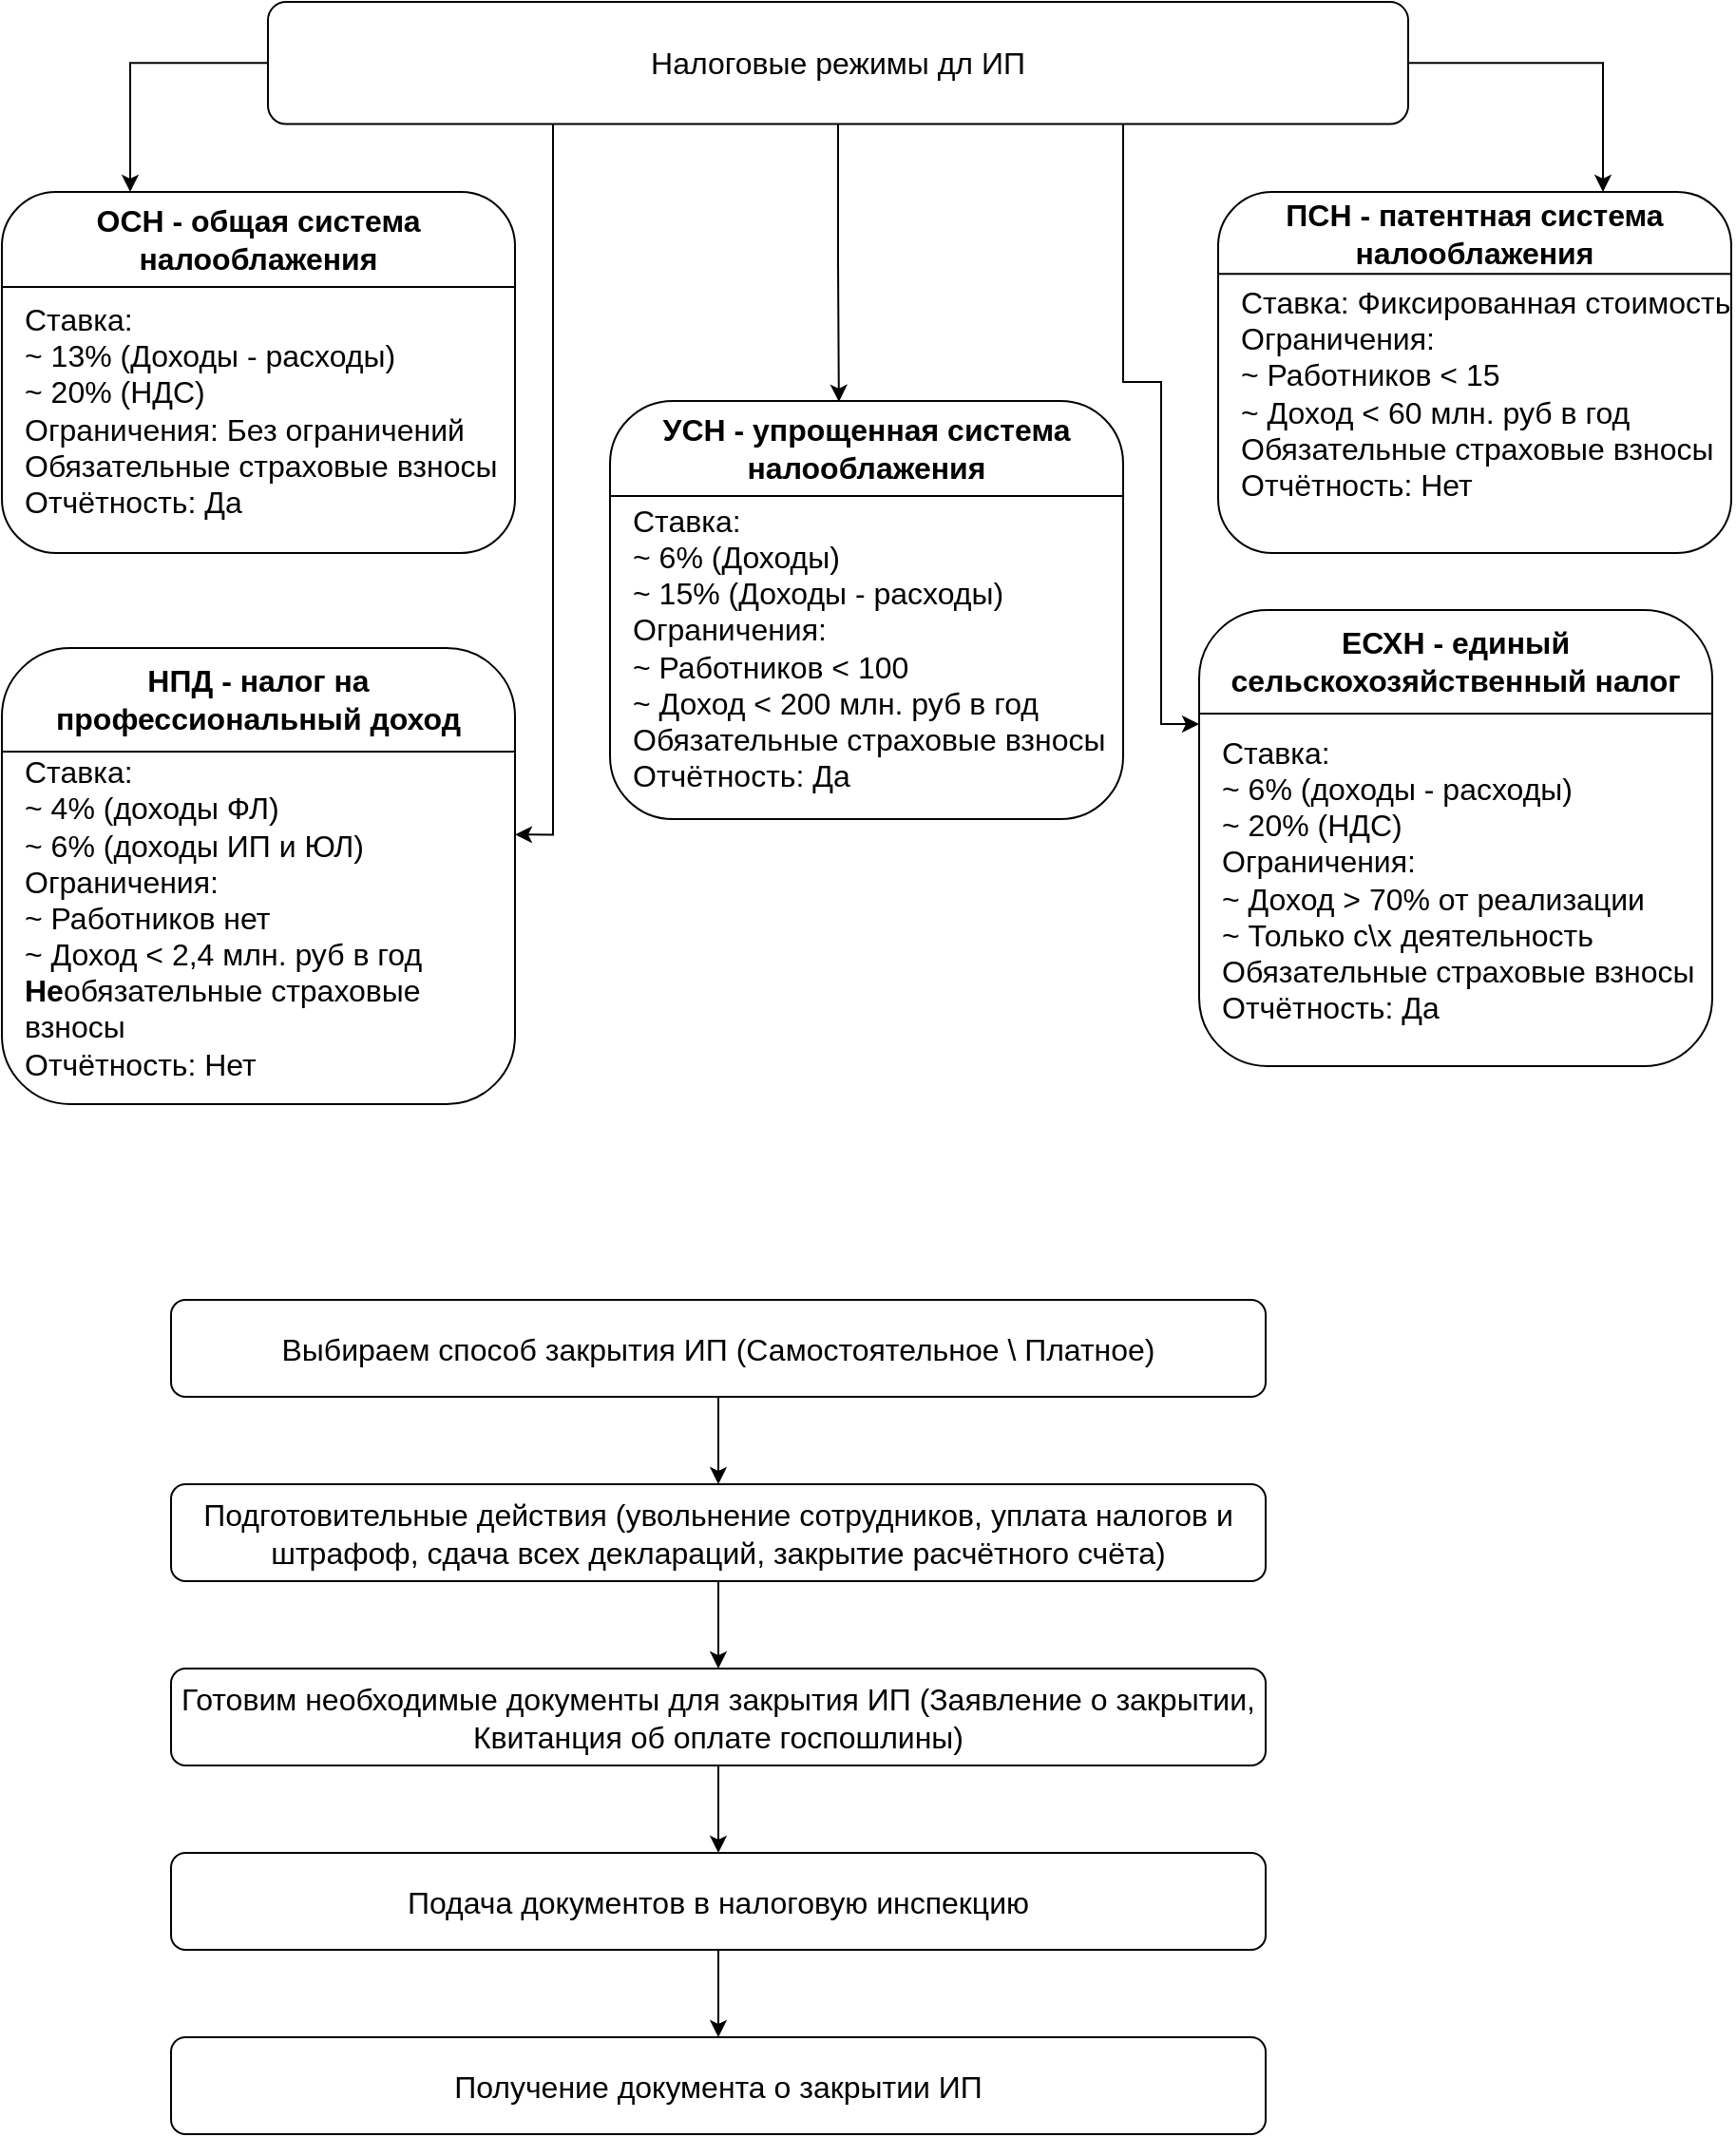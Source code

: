 <mxfile version="16.0.2" type="device"><diagram id="vuCxwt6rT3dU4uPA5Inp" name="Страница 1"><mxGraphModel dx="918" dy="571" grid="0" gridSize="10" guides="1" tooltips="1" connect="1" arrows="1" fold="1" page="1" pageScale="1" pageWidth="827" pageHeight="1169" math="0" shadow="0"><root><mxCell id="0"/><mxCell id="1" parent="0"/><mxCell id="ot5ck7Mv65FL7pvHA12u-3" value="" style="group" vertex="1" connectable="0" parent="1"><mxGeometry x="220" y="20" width="600" height="64.29" as="geometry"/></mxCell><mxCell id="ot5ck7Mv65FL7pvHA12u-1" value="" style="rounded=1;whiteSpace=wrap;html=1;" vertex="1" parent="ot5ck7Mv65FL7pvHA12u-3"><mxGeometry width="600" height="64.29" as="geometry"/></mxCell><mxCell id="ot5ck7Mv65FL7pvHA12u-2" value="Налоговые режимы дл ИП" style="text;html=1;strokeColor=none;fillColor=none;align=center;verticalAlign=middle;whiteSpace=wrap;rounded=0;fontSize=16;fontStyle=0" vertex="1" parent="ot5ck7Mv65FL7pvHA12u-3"><mxGeometry width="600" height="64.29" as="geometry"/></mxCell><mxCell id="ot5ck7Mv65FL7pvHA12u-4" value="" style="rounded=1;whiteSpace=wrap;html=1;fontSize=16;" vertex="1" parent="1"><mxGeometry x="80" y="120" width="270" height="190" as="geometry"/></mxCell><mxCell id="ot5ck7Mv65FL7pvHA12u-5" value="ОСН - общая система налооблажения" style="text;html=1;strokeColor=none;fillColor=none;align=center;verticalAlign=middle;whiteSpace=wrap;rounded=0;fontSize=16;fontStyle=1" vertex="1" parent="1"><mxGeometry x="80" y="120" width="270" height="50" as="geometry"/></mxCell><mxCell id="ot5ck7Mv65FL7pvHA12u-6" value="" style="endArrow=none;html=1;rounded=0;fontSize=16;exitX=0;exitY=1;exitDx=0;exitDy=0;entryX=1;entryY=1;entryDx=0;entryDy=0;" edge="1" parent="1" source="ot5ck7Mv65FL7pvHA12u-5" target="ot5ck7Mv65FL7pvHA12u-5"><mxGeometry width="50" height="50" relative="1" as="geometry"><mxPoint x="130" y="360" as="sourcePoint"/><mxPoint x="180" y="310" as="targetPoint"/></mxGeometry></mxCell><mxCell id="ot5ck7Mv65FL7pvHA12u-7" value="Ставка:&lt;br&gt;~ 13% (Доходы - расходы)&lt;br&gt;~ 20% (НДС)&lt;br&gt;Ограничения: Без ограничений&lt;br&gt;Обязательные страховые взносы&lt;br&gt;Отчётность: Да" style="text;html=1;strokeColor=none;fillColor=none;align=left;verticalAlign=middle;whiteSpace=wrap;rounded=0;fontSize=16;" vertex="1" parent="1"><mxGeometry x="90" y="170" width="260" height="130" as="geometry"/></mxCell><mxCell id="ot5ck7Mv65FL7pvHA12u-12" value="" style="group;fontStyle=1" vertex="1" connectable="0" parent="1"><mxGeometry x="400" y="230" width="270" height="220" as="geometry"/></mxCell><mxCell id="ot5ck7Mv65FL7pvHA12u-8" value="" style="rounded=1;whiteSpace=wrap;html=1;fontSize=16;" vertex="1" parent="ot5ck7Mv65FL7pvHA12u-12"><mxGeometry width="270" height="220" as="geometry"/></mxCell><mxCell id="ot5ck7Mv65FL7pvHA12u-9" value="УСН - упрощенная система налооблажения" style="text;html=1;strokeColor=none;fillColor=none;align=center;verticalAlign=middle;whiteSpace=wrap;rounded=0;fontSize=16;fontStyle=1" vertex="1" parent="ot5ck7Mv65FL7pvHA12u-12"><mxGeometry width="270" height="50" as="geometry"/></mxCell><mxCell id="ot5ck7Mv65FL7pvHA12u-10" value="" style="endArrow=none;html=1;rounded=0;fontSize=16;exitX=0;exitY=1;exitDx=0;exitDy=0;entryX=1;entryY=1;entryDx=0;entryDy=0;" edge="1" source="ot5ck7Mv65FL7pvHA12u-9" target="ot5ck7Mv65FL7pvHA12u-9" parent="ot5ck7Mv65FL7pvHA12u-12"><mxGeometry width="50" height="50" relative="1" as="geometry"><mxPoint x="50" y="240" as="sourcePoint"/><mxPoint x="100" y="190" as="targetPoint"/></mxGeometry></mxCell><mxCell id="ot5ck7Mv65FL7pvHA12u-11" value="Ставка:&lt;br&gt;~ 6% (Доходы)&lt;br&gt;~ 15% (Доходы - расходы)&lt;br&gt;Ограничения:&lt;br&gt;~ Работников &amp;lt; 100&lt;br&gt;~ Доход &amp;lt; 200 млн. руб в год&lt;br&gt;Обязательные страховые взносы&lt;br&gt;Отчётность: Да" style="text;html=1;strokeColor=none;fillColor=none;align=left;verticalAlign=middle;whiteSpace=wrap;rounded=0;fontSize=16;" vertex="1" parent="ot5ck7Mv65FL7pvHA12u-12"><mxGeometry x="10" y="50" width="260" height="160" as="geometry"/></mxCell><mxCell id="ot5ck7Mv65FL7pvHA12u-14" value="" style="group;fontStyle=0" vertex="1" connectable="0" parent="1"><mxGeometry x="720" y="120" width="270" height="190" as="geometry"/></mxCell><mxCell id="ot5ck7Mv65FL7pvHA12u-15" value="" style="rounded=1;whiteSpace=wrap;html=1;fontSize=16;" vertex="1" parent="ot5ck7Mv65FL7pvHA12u-14"><mxGeometry width="270" height="190" as="geometry"/></mxCell><mxCell id="ot5ck7Mv65FL7pvHA12u-16" value="ПСН - патентная система налооблажения" style="text;html=1;strokeColor=none;fillColor=none;align=center;verticalAlign=middle;whiteSpace=wrap;rounded=0;fontSize=16;fontStyle=1" vertex="1" parent="ot5ck7Mv65FL7pvHA12u-14"><mxGeometry width="270" height="43.182" as="geometry"/></mxCell><mxCell id="ot5ck7Mv65FL7pvHA12u-17" value="" style="endArrow=none;html=1;rounded=0;fontSize=16;exitX=0;exitY=1;exitDx=0;exitDy=0;entryX=1;entryY=1;entryDx=0;entryDy=0;" edge="1" parent="ot5ck7Mv65FL7pvHA12u-14" source="ot5ck7Mv65FL7pvHA12u-16" target="ot5ck7Mv65FL7pvHA12u-16"><mxGeometry width="50" height="50" relative="1" as="geometry"><mxPoint x="50" y="207.273" as="sourcePoint"/><mxPoint x="100" y="164.091" as="targetPoint"/></mxGeometry></mxCell><mxCell id="ot5ck7Mv65FL7pvHA12u-18" value="Ставка: Фиксированная стоимость&lt;br&gt;Ограничения:&lt;br&gt;~ Работников &amp;lt; 15&lt;br&gt;~ Доход &amp;lt; 60 млн. руб в год&lt;br&gt;Обязательные страховые взносы&lt;br&gt;Отчётность: Нет" style="text;html=1;strokeColor=none;fillColor=none;align=left;verticalAlign=middle;whiteSpace=wrap;rounded=0;fontSize=16;" vertex="1" parent="ot5ck7Mv65FL7pvHA12u-14"><mxGeometry x="10" y="50.002" width="260" height="112.273" as="geometry"/></mxCell><mxCell id="ot5ck7Mv65FL7pvHA12u-24" value="" style="group" vertex="1" connectable="0" parent="1"><mxGeometry x="80" y="360" width="270" height="240" as="geometry"/></mxCell><mxCell id="ot5ck7Mv65FL7pvHA12u-25" value="" style="rounded=1;whiteSpace=wrap;html=1;fontSize=16;" vertex="1" parent="ot5ck7Mv65FL7pvHA12u-24"><mxGeometry width="270" height="240" as="geometry"/></mxCell><mxCell id="ot5ck7Mv65FL7pvHA12u-26" value="НПД - налог на &lt;br&gt;профессиональный доход" style="text;html=1;strokeColor=none;fillColor=none;align=center;verticalAlign=middle;whiteSpace=wrap;rounded=0;fontSize=16;fontStyle=1" vertex="1" parent="ot5ck7Mv65FL7pvHA12u-24"><mxGeometry width="270" height="54.545" as="geometry"/></mxCell><mxCell id="ot5ck7Mv65FL7pvHA12u-27" value="" style="endArrow=none;html=1;rounded=0;fontSize=16;exitX=0;exitY=1;exitDx=0;exitDy=0;entryX=1;entryY=1;entryDx=0;entryDy=0;" edge="1" parent="ot5ck7Mv65FL7pvHA12u-24" source="ot5ck7Mv65FL7pvHA12u-26" target="ot5ck7Mv65FL7pvHA12u-26"><mxGeometry width="50" height="50" relative="1" as="geometry"><mxPoint x="50" y="261.818" as="sourcePoint"/><mxPoint x="100" y="207.273" as="targetPoint"/></mxGeometry></mxCell><mxCell id="ot5ck7Mv65FL7pvHA12u-28" value="Ставка:&lt;br&gt;~ 4% (доходы ФЛ)&lt;br&gt;~ 6% (доходы ИП и ЮЛ)&lt;br&gt;Ограничения:&lt;br&gt;~ Работников нет&lt;br&gt;~ Доход &amp;lt; 2,4 млн. руб в год&lt;br&gt;&lt;b&gt;Не&lt;/b&gt;обязательные страховые взносы&lt;br&gt;Отчётность: Нет" style="text;html=1;strokeColor=none;fillColor=none;align=left;verticalAlign=middle;whiteSpace=wrap;rounded=0;fontSize=16;" vertex="1" parent="ot5ck7Mv65FL7pvHA12u-24"><mxGeometry x="10" y="54.545" width="260" height="174.545" as="geometry"/></mxCell><mxCell id="ot5ck7Mv65FL7pvHA12u-29" value="" style="group" vertex="1" connectable="0" parent="1"><mxGeometry x="710" y="340" width="270" height="240" as="geometry"/></mxCell><mxCell id="ot5ck7Mv65FL7pvHA12u-30" value="" style="rounded=1;whiteSpace=wrap;html=1;fontSize=16;" vertex="1" parent="ot5ck7Mv65FL7pvHA12u-29"><mxGeometry width="270" height="240" as="geometry"/></mxCell><mxCell id="ot5ck7Mv65FL7pvHA12u-31" value="ЕСХН - единый сельскохозяйственный налог" style="text;html=1;strokeColor=none;fillColor=none;align=center;verticalAlign=middle;whiteSpace=wrap;rounded=0;fontSize=16;fontStyle=1" vertex="1" parent="ot5ck7Mv65FL7pvHA12u-29"><mxGeometry width="270" height="54.545" as="geometry"/></mxCell><mxCell id="ot5ck7Mv65FL7pvHA12u-32" value="" style="endArrow=none;html=1;rounded=0;fontSize=16;exitX=0;exitY=1;exitDx=0;exitDy=0;entryX=1;entryY=1;entryDx=0;entryDy=0;" edge="1" parent="ot5ck7Mv65FL7pvHA12u-29" source="ot5ck7Mv65FL7pvHA12u-31" target="ot5ck7Mv65FL7pvHA12u-31"><mxGeometry width="50" height="50" relative="1" as="geometry"><mxPoint x="50" y="261.818" as="sourcePoint"/><mxPoint x="100" y="207.273" as="targetPoint"/></mxGeometry></mxCell><mxCell id="ot5ck7Mv65FL7pvHA12u-33" value="Ставка:&lt;br&gt;~ 6% (доходы - расходы)&lt;br&gt;~ 20% (НДС)&lt;br&gt;Ограничения:&lt;br&gt;~ Доход &amp;gt; 70% от реализации&lt;br&gt;~ Только с\х деятельность&lt;br&gt;Обязательные страховые взносы&lt;br&gt;Отчётность: Да" style="text;html=1;strokeColor=none;fillColor=none;align=left;verticalAlign=middle;whiteSpace=wrap;rounded=0;fontSize=16;" vertex="1" parent="ot5ck7Mv65FL7pvHA12u-29"><mxGeometry x="10" y="54.545" width="260" height="174.545" as="geometry"/></mxCell><mxCell id="ot5ck7Mv65FL7pvHA12u-34" style="edgeStyle=orthogonalEdgeStyle;rounded=0;orthogonalLoop=1;jettySize=auto;html=1;exitX=0;exitY=0.5;exitDx=0;exitDy=0;entryX=0.25;entryY=0;entryDx=0;entryDy=0;fontSize=16;" edge="1" parent="1" source="ot5ck7Mv65FL7pvHA12u-2" target="ot5ck7Mv65FL7pvHA12u-5"><mxGeometry relative="1" as="geometry"/></mxCell><mxCell id="ot5ck7Mv65FL7pvHA12u-35" style="edgeStyle=orthogonalEdgeStyle;rounded=0;orthogonalLoop=1;jettySize=auto;html=1;exitX=1;exitY=0.5;exitDx=0;exitDy=0;entryX=0.75;entryY=0;entryDx=0;entryDy=0;fontSize=16;" edge="1" parent="1" source="ot5ck7Mv65FL7pvHA12u-2" target="ot5ck7Mv65FL7pvHA12u-16"><mxGeometry relative="1" as="geometry"/></mxCell><mxCell id="ot5ck7Mv65FL7pvHA12u-36" style="edgeStyle=orthogonalEdgeStyle;rounded=0;orthogonalLoop=1;jettySize=auto;html=1;exitX=0.5;exitY=1;exitDx=0;exitDy=0;entryX=0.446;entryY=0.009;entryDx=0;entryDy=0;entryPerimeter=0;fontSize=16;" edge="1" parent="1" source="ot5ck7Mv65FL7pvHA12u-2" target="ot5ck7Mv65FL7pvHA12u-9"><mxGeometry relative="1" as="geometry"/></mxCell><mxCell id="ot5ck7Mv65FL7pvHA12u-37" style="edgeStyle=orthogonalEdgeStyle;rounded=0;orthogonalLoop=1;jettySize=auto;html=1;exitX=0.25;exitY=1;exitDx=0;exitDy=0;entryX=1;entryY=0.25;entryDx=0;entryDy=0;fontSize=16;" edge="1" parent="1" source="ot5ck7Mv65FL7pvHA12u-2" target="ot5ck7Mv65FL7pvHA12u-28"><mxGeometry relative="1" as="geometry"/></mxCell><mxCell id="ot5ck7Mv65FL7pvHA12u-38" style="edgeStyle=orthogonalEdgeStyle;rounded=0;orthogonalLoop=1;jettySize=auto;html=1;exitX=0.75;exitY=1;exitDx=0;exitDy=0;entryX=0;entryY=0.25;entryDx=0;entryDy=0;fontSize=16;" edge="1" parent="1" source="ot5ck7Mv65FL7pvHA12u-2" target="ot5ck7Mv65FL7pvHA12u-30"><mxGeometry relative="1" as="geometry"><Array as="points"><mxPoint x="670" y="220"/><mxPoint x="690" y="220"/><mxPoint x="690" y="400"/></Array></mxGeometry></mxCell><mxCell id="ot5ck7Mv65FL7pvHA12u-47" value="" style="edgeStyle=orthogonalEdgeStyle;rounded=0;orthogonalLoop=1;jettySize=auto;html=1;fontSize=16;" edge="1" parent="1" source="ot5ck7Mv65FL7pvHA12u-39" target="ot5ck7Mv65FL7pvHA12u-40"><mxGeometry relative="1" as="geometry"/></mxCell><mxCell id="ot5ck7Mv65FL7pvHA12u-39" value="Выбираем способ закрытия ИП (Самостоятельное \ Платное)" style="rounded=1;whiteSpace=wrap;html=1;fontSize=16;" vertex="1" parent="1"><mxGeometry x="169" y="703" width="576" height="51" as="geometry"/></mxCell><mxCell id="ot5ck7Mv65FL7pvHA12u-48" value="" style="edgeStyle=orthogonalEdgeStyle;rounded=0;orthogonalLoop=1;jettySize=auto;html=1;fontSize=16;" edge="1" parent="1" source="ot5ck7Mv65FL7pvHA12u-40" target="ot5ck7Mv65FL7pvHA12u-41"><mxGeometry relative="1" as="geometry"/></mxCell><mxCell id="ot5ck7Mv65FL7pvHA12u-40" value="Подготовительные действия (увольнение сотрудников, уплата налогов и штрафоф, сдача всех деклараций, закрытие расчётного счёта)" style="rounded=1;whiteSpace=wrap;html=1;fontSize=16;" vertex="1" parent="1"><mxGeometry x="169" y="800" width="576" height="51" as="geometry"/></mxCell><mxCell id="ot5ck7Mv65FL7pvHA12u-49" value="" style="edgeStyle=orthogonalEdgeStyle;rounded=0;orthogonalLoop=1;jettySize=auto;html=1;fontSize=16;" edge="1" parent="1" source="ot5ck7Mv65FL7pvHA12u-41" target="ot5ck7Mv65FL7pvHA12u-44"><mxGeometry relative="1" as="geometry"/></mxCell><mxCell id="ot5ck7Mv65FL7pvHA12u-41" value="Готовим необходимые документы для закрытия ИП (Заявление о закрытии, Квитанция об оплате госпошлины)" style="rounded=1;whiteSpace=wrap;html=1;fontSize=16;" vertex="1" parent="1"><mxGeometry x="169" y="897" width="576" height="51" as="geometry"/></mxCell><mxCell id="ot5ck7Mv65FL7pvHA12u-50" value="" style="edgeStyle=orthogonalEdgeStyle;rounded=0;orthogonalLoop=1;jettySize=auto;html=1;fontSize=16;" edge="1" parent="1" source="ot5ck7Mv65FL7pvHA12u-44" target="ot5ck7Mv65FL7pvHA12u-46"><mxGeometry relative="1" as="geometry"/></mxCell><mxCell id="ot5ck7Mv65FL7pvHA12u-44" value="Подача документов в налоговую инспекцию" style="rounded=1;whiteSpace=wrap;html=1;fontSize=16;" vertex="1" parent="1"><mxGeometry x="169" y="994" width="576" height="51" as="geometry"/></mxCell><mxCell id="ot5ck7Mv65FL7pvHA12u-46" value="Получение документа о закрытии ИП" style="rounded=1;whiteSpace=wrap;html=1;fontSize=16;" vertex="1" parent="1"><mxGeometry x="169" y="1091" width="576" height="51" as="geometry"/></mxCell></root></mxGraphModel></diagram></mxfile>